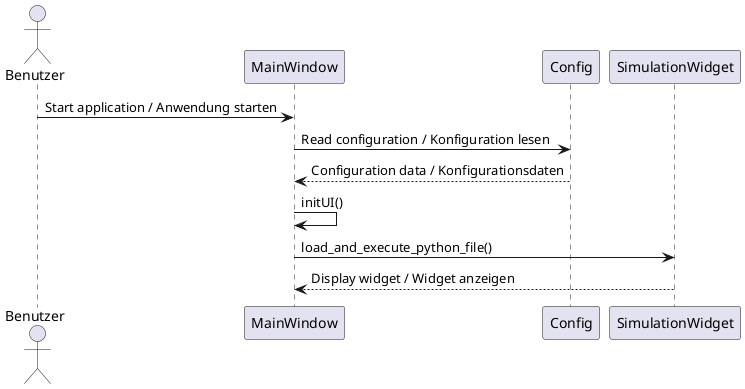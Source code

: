 @startuml
actor User as "Benutzer"
participant "MainWindow" as MW
participant "Config" as C
participant "SimulationWidget" as SW

User -> MW: Start application / Anwendung starten
MW -> C: Read configuration / Konfiguration lesen
C --> MW: Configuration data / Konfigurationsdaten
MW -> MW: initUI()
MW -> SW: load_and_execute_python_file()
SW --> MW: Display widget / Widget anzeigen
@enduml
